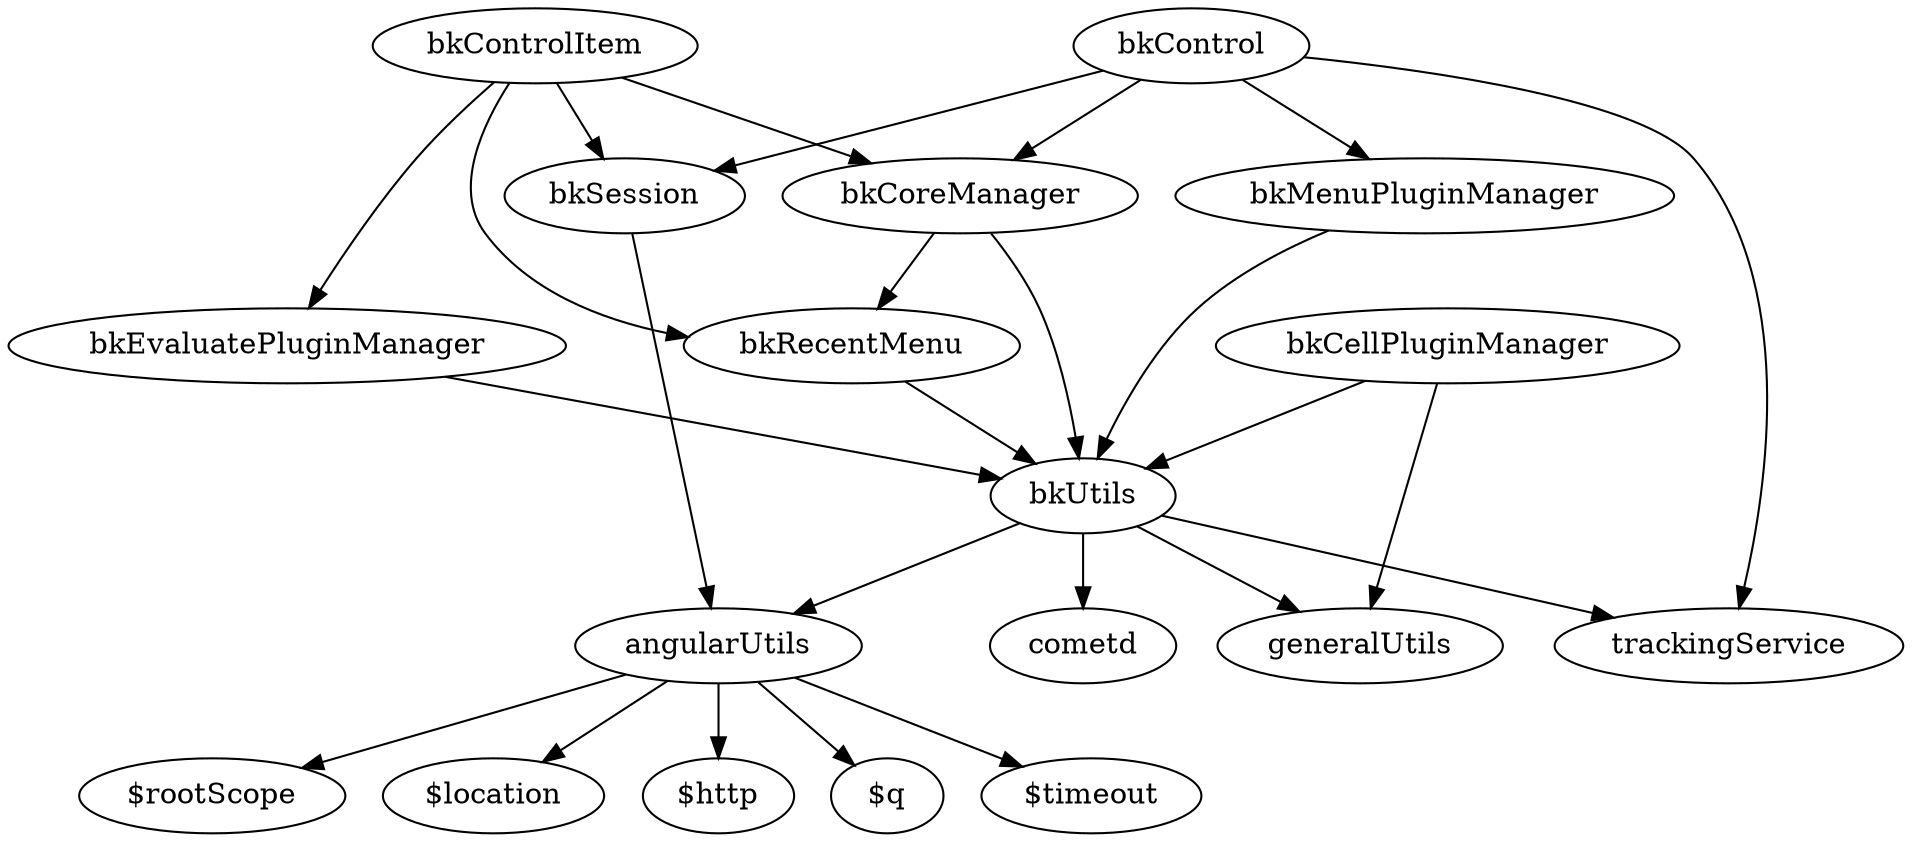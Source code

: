 digraph G {
  angularUtils -> "$rootScope";
  angularUtils -> "$location";
  angularUtils -> "$http";
  angularUtils -> "$q";
  angularUtils -> "$timeout";

  bkCellPluginManager -> bkUtils;
  bkCellPluginManager -> generalUtils;

  bkControl -> bkCoreManager;
  bkControl -> bkSession;
  bkControl -> bkMenuPluginManager;
  bkControl -> trackingService;

  bkControlItem -> bkSession;
  bkControlItem -> bkCoreManager;
  bkControlItem -> bkRecentMenu;
  bkControlItem -> bkEvaluatePluginManager;

  bkCoreManager -> bkUtils;
  bkCoreManager -> bkRecentMenu;

  bkEvaluatePluginManager -> bkUtils;

  bkMenuPluginManager -> bkUtils;

  bkRecentMenu -> bkUtils;

  bkSession -> angularUtils;

  bkUtils -> generalUtils;
  bkUtils -> angularUtils;
  bkUtils -> trackingService;
  bkUtils -> cometd;

}
